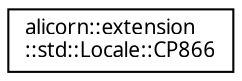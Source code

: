 digraph "Иерархия классов. Графический вид."
{
 // INTERACTIVE_SVG=YES
  edge [fontname="Verdana",fontsize="10",labelfontname="Verdana",labelfontsize="10"];
  node [fontname="Verdana",fontsize="10",shape=record];
  rankdir="LR";
  Node1 [label="alicorn::extension\l::std::Locale::CP866",height=0.2,width=0.4,color="black", fillcolor="white", style="filled",URL="$a00075.html",tooltip="Использовать кодировку DOS (.866). "];
}
